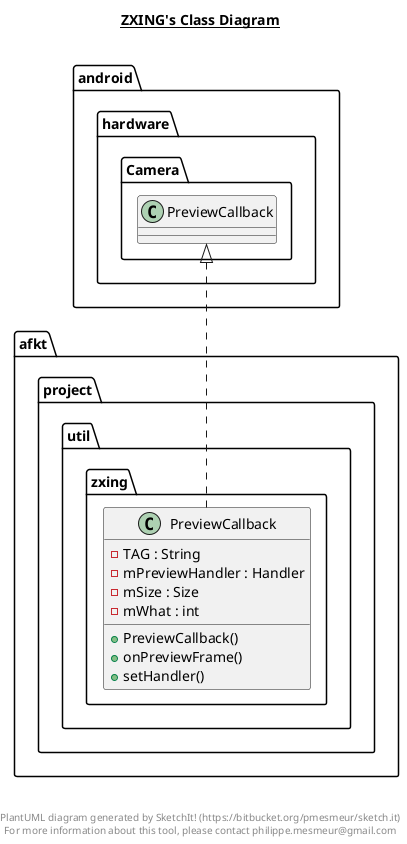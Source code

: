 @startuml

title __ZXING's Class Diagram__\n

  namespace afkt.project {
    namespace util {
      namespace zxing {
        class afkt.project.util.zxing.PreviewCallback {
            - TAG : String
            - mPreviewHandler : Handler
            - mSize : Size
            - mWhat : int
            + PreviewCallback()
            + onPreviewFrame()
            + setHandler()
        }
      }
    }
  }
  

  afkt.project.util.zxing.PreviewCallback .up.|> android.hardware.Camera.PreviewCallback


right footer


PlantUML diagram generated by SketchIt! (https://bitbucket.org/pmesmeur/sketch.it)
For more information about this tool, please contact philippe.mesmeur@gmail.com
endfooter

@enduml
